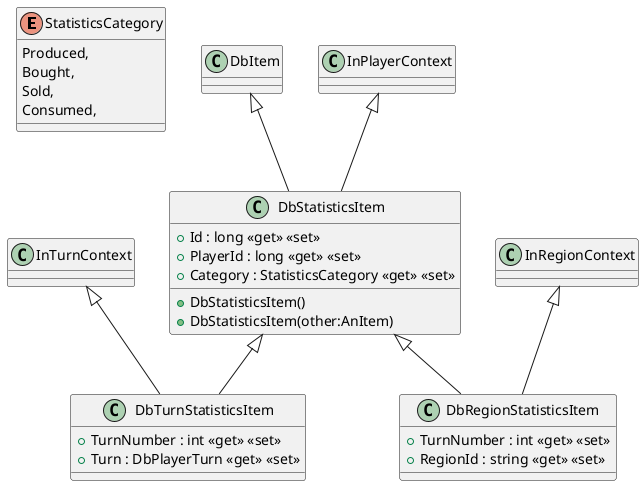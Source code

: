 @startuml
enum StatisticsCategory {
    Produced,
    Bought,
    Sold,
    Consumed,
}
class DbStatisticsItem {
    + DbStatisticsItem()
    + DbStatisticsItem(other:AnItem)
    + Id : long <<get>> <<set>>
    + PlayerId : long <<get>> <<set>>
    + Category : StatisticsCategory <<get>> <<set>>
}
class DbTurnStatisticsItem {
    + TurnNumber : int <<get>> <<set>>
    + Turn : DbPlayerTurn <<get>> <<set>>
}
class DbRegionStatisticsItem {
    + TurnNumber : int <<get>> <<set>>
    + RegionId : string <<get>> <<set>>
}
DbItem <|-- DbStatisticsItem
InPlayerContext <|-- DbStatisticsItem
DbStatisticsItem <|-- DbTurnStatisticsItem
InTurnContext <|-- DbTurnStatisticsItem
DbStatisticsItem <|-- DbRegionStatisticsItem
InRegionContext <|-- DbRegionStatisticsItem
@enduml
